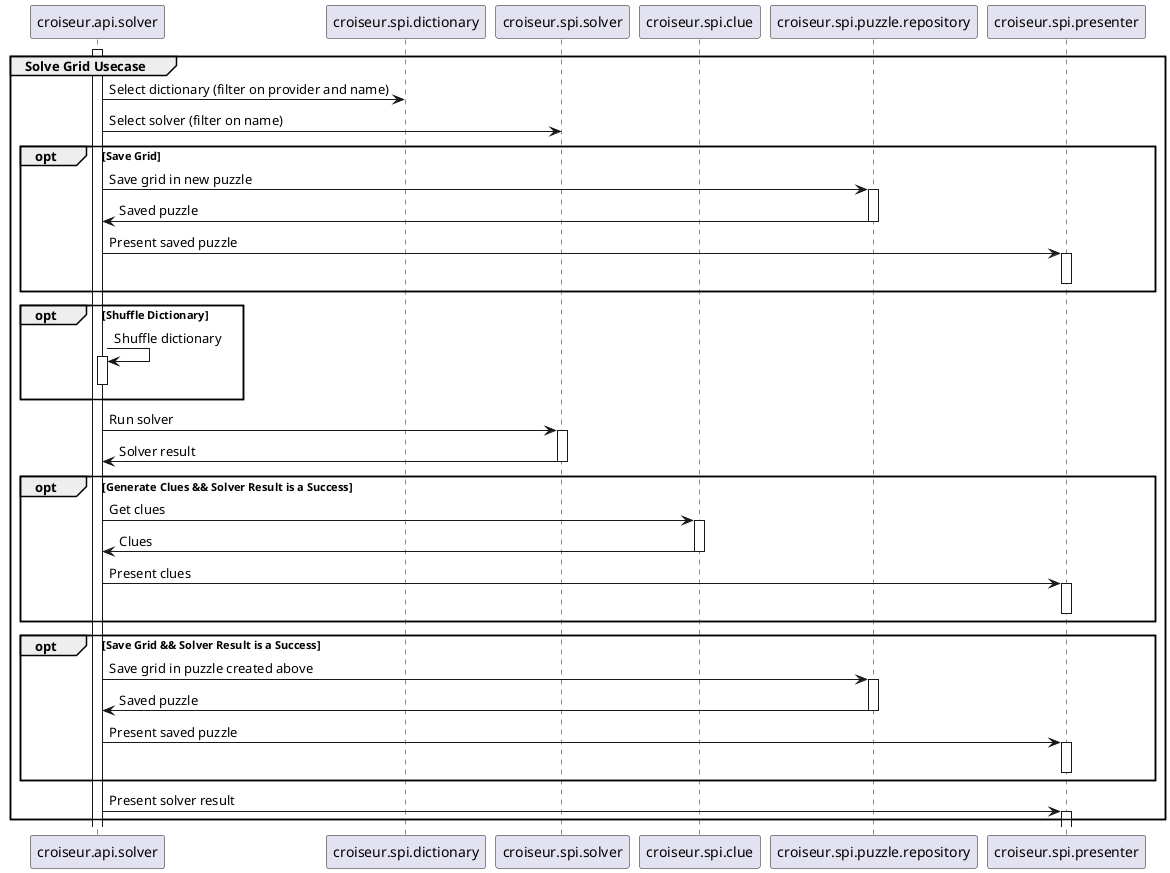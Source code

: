 'SPDX-FileCopyrightText: 2023 Antoine Belvire
'SPDX-License-Identifier: GPL-3.0-or-later

@startuml
group Solve Grid Usecase
participant croiseur.api.solver
participant croiseur.spi.dictionary
participant croiseur.spi.solver
participant croiseur.spi.clue
participant croiseur.spi.puzzle.repository
participant croiseur.spi.presenter

activate croiseur.api.solver
croiseur.api.solver -> croiseur.spi.dictionary : Select dictionary (filter on provider and name)

croiseur.api.solver -> croiseur.spi.solver : Select solver (filter on name)

opt Save Grid
  croiseur.api.solver -> croiseur.spi.puzzle.repository : Save grid in new puzzle
  activate croiseur.spi.puzzle.repository
  croiseur.spi.puzzle.repository -> croiseur.api.solver : Saved puzzle
  deactivate croiseur.spi.puzzle.repository
  croiseur.api.solver -> croiseur.spi.presenter : Present saved puzzle
  activate croiseur.spi.presenter
  deactivate croiseur.spi.presenter
end opt

opt Shuffle Dictionary
  croiseur.api.solver -> croiseur.api.solver : Shuffle dictionary
  activate croiseur.api.solver
  deactivate croiseur.api.solver
end opt

croiseur.api.solver -> croiseur.spi.solver : Run solver
activate croiseur.spi.solver
croiseur.spi.solver -> croiseur.api.solver : Solver result
deactivate croiseur.spi.solver

opt Generate Clues && Solver Result is a Success
  croiseur.api.solver -> croiseur.spi.clue : Get clues
  activate croiseur.spi.clue
  croiseur.spi.clue -> croiseur.api.solver : Clues
  deactivate croiseur.spi.clue
  croiseur.api.solver -> croiseur.spi.presenter : Present clues
  activate croiseur.spi.presenter
  deactivate croiseur.spi.presenter
end opt

opt Save Grid && Solver Result is a Success
  croiseur.api.solver -> croiseur.spi.puzzle.repository : Save grid in puzzle created above
  activate croiseur.spi.puzzle.repository
  croiseur.spi.puzzle.repository -> croiseur.api.solver : Saved puzzle
  deactivate croiseur.spi.puzzle.repository
  croiseur.api.solver -> croiseur.spi.presenter : Present saved puzzle
  activate croiseur.spi.presenter
  deactivate croiseur.spi.presenter
end opt

croiseur.api.solver -> croiseur.spi.presenter : Present solver result
activate croiseur.spi.presenter
end
@enduml